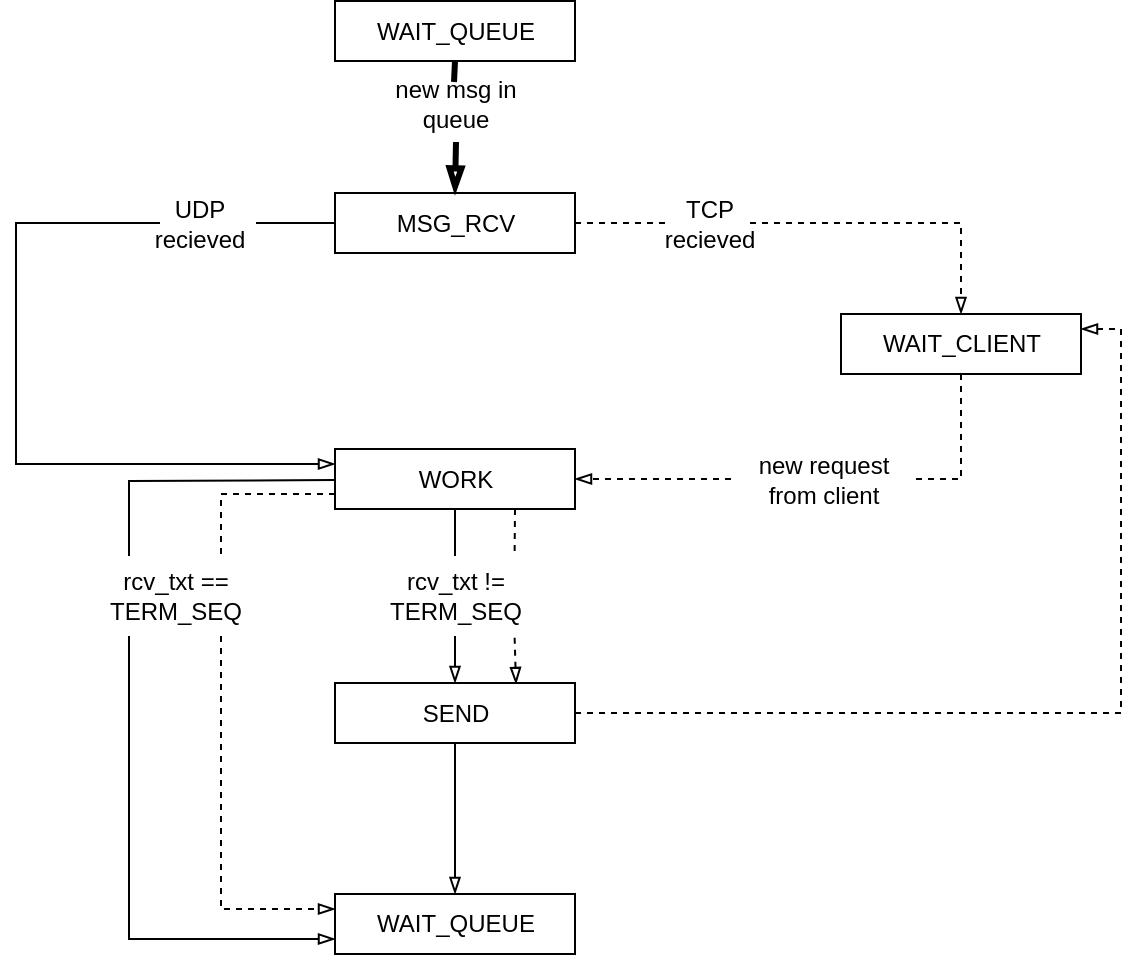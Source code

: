 <mxfile version="10.4.9" type="github"><diagram id="6dvnHG1m3vmrQf_y6KGc" name="Page-1"><mxGraphModel dx="579" dy="325" grid="0" gridSize="10" guides="1" tooltips="1" connect="1" arrows="1" fold="1" page="1" pageScale="1" pageWidth="827" pageHeight="583" background="none" math="0" shadow="0"><root><mxCell id="0"/><mxCell id="1" parent="0"/><mxCell id="-jwEHmoToY9I8rXiVObU-21" style="edgeStyle=orthogonalEdgeStyle;rounded=0;orthogonalLoop=1;jettySize=auto;html=1;exitX=0.5;exitY=1;exitDx=0;exitDy=0;strokeColor=#000000;endArrow=none;endFill=0;strokeWidth=3;" parent="1" source="-jwEHmoToY9I8rXiVObU-1" edge="1"><mxGeometry relative="1" as="geometry"><mxPoint x="434" y="75" as="targetPoint"/></mxGeometry></mxCell><mxCell id="-jwEHmoToY9I8rXiVObU-1" value="WAIT_QUEUE" style="rounded=0;whiteSpace=wrap;html=1;" parent="1" vertex="1"><mxGeometry x="374.5" y="34.5" width="120" height="30" as="geometry"/></mxCell><mxCell id="phduXjzitNLwMT7mVz9S-7" style="edgeStyle=orthogonalEdgeStyle;rounded=0;orthogonalLoop=1;jettySize=auto;html=1;exitX=0;exitY=0.5;exitDx=0;exitDy=0;endArrow=none;endFill=0;strokeWidth=1;" edge="1" parent="1" source="-jwEHmoToY9I8rXiVObU-2"><mxGeometry relative="1" as="geometry"><mxPoint x="335" y="146" as="targetPoint"/></mxGeometry></mxCell><mxCell id="phduXjzitNLwMT7mVz9S-9" style="edgeStyle=orthogonalEdgeStyle;rounded=0;orthogonalLoop=1;jettySize=auto;html=1;exitX=1;exitY=0.5;exitDx=0;exitDy=0;entryX=0;entryY=0.5;entryDx=0;entryDy=0;endArrow=none;endFill=0;strokeWidth=1;dashed=1;" edge="1" parent="1" source="-jwEHmoToY9I8rXiVObU-2" target="-jwEHmoToY9I8rXiVObU-7"><mxGeometry relative="1" as="geometry"/></mxCell><mxCell id="-jwEHmoToY9I8rXiVObU-2" value="MSG_RCV" style="rounded=0;whiteSpace=wrap;html=1;" parent="1" vertex="1"><mxGeometry x="374.5" y="130.5" width="120" height="30" as="geometry"/></mxCell><mxCell id="phduXjzitNLwMT7mVz9S-14" style="edgeStyle=orthogonalEdgeStyle;rounded=0;orthogonalLoop=1;jettySize=auto;html=1;exitX=0.5;exitY=1;exitDx=0;exitDy=0;entryX=0.5;entryY=0;entryDx=0;entryDy=0;endArrow=none;endFill=0;strokeWidth=1;" edge="1" parent="1" source="-jwEHmoToY9I8rXiVObU-4" target="-jwEHmoToY9I8rXiVObU-19"><mxGeometry relative="1" as="geometry"/></mxCell><mxCell id="phduXjzitNLwMT7mVz9S-16" style="edgeStyle=orthogonalEdgeStyle;rounded=0;orthogonalLoop=1;jettySize=auto;html=1;exitX=0.75;exitY=1;exitDx=0;exitDy=0;entryX=0.824;entryY=-0.042;entryDx=0;entryDy=0;entryPerimeter=0;dashed=1;endArrow=none;endFill=0;strokeWidth=1;" edge="1" parent="1" source="-jwEHmoToY9I8rXiVObU-4" target="-jwEHmoToY9I8rXiVObU-19"><mxGeometry relative="1" as="geometry"/></mxCell><mxCell id="phduXjzitNLwMT7mVz9S-19" style="edgeStyle=orthogonalEdgeStyle;rounded=0;orthogonalLoop=1;jettySize=auto;html=1;entryX=0.25;entryY=0;entryDx=0;entryDy=0;startArrow=none;startFill=0;endArrow=none;endFill=0;strokeWidth=1;" edge="1" parent="1" target="phduXjzitNLwMT7mVz9S-4"><mxGeometry relative="1" as="geometry"><mxPoint x="374" y="274" as="sourcePoint"/></mxGeometry></mxCell><mxCell id="phduXjzitNLwMT7mVz9S-25" style="edgeStyle=orthogonalEdgeStyle;rounded=0;orthogonalLoop=1;jettySize=auto;html=1;exitX=0;exitY=0.75;exitDx=0;exitDy=0;entryX=0.75;entryY=0;entryDx=0;entryDy=0;dashed=1;startArrow=none;startFill=0;endArrow=none;endFill=0;strokeWidth=1;" edge="1" parent="1" source="-jwEHmoToY9I8rXiVObU-4" target="phduXjzitNLwMT7mVz9S-4"><mxGeometry relative="1" as="geometry"/></mxCell><mxCell id="-jwEHmoToY9I8rXiVObU-4" value="WORK" style="rounded=0;whiteSpace=wrap;html=1;" parent="1" vertex="1"><mxGeometry x="374.5" y="258.5" width="120" height="30" as="geometry"/></mxCell><mxCell id="phduXjzitNLwMT7mVz9S-10" style="edgeStyle=orthogonalEdgeStyle;rounded=0;orthogonalLoop=1;jettySize=auto;html=1;exitX=1;exitY=0.5;exitDx=0;exitDy=0;entryX=0.5;entryY=0;entryDx=0;entryDy=0;endArrow=blockThin;endFill=0;strokeWidth=1;dashed=1;" edge="1" parent="1" source="-jwEHmoToY9I8rXiVObU-7" target="-jwEHmoToY9I8rXiVObU-11"><mxGeometry relative="1" as="geometry"/></mxCell><mxCell id="-jwEHmoToY9I8rXiVObU-7" value="TCP recieved" style="text;html=1;strokeColor=none;fillColor=none;align=center;verticalAlign=middle;whiteSpace=wrap;rounded=0;" parent="1" vertex="1"><mxGeometry x="542" y="135.5" width="40" height="20" as="geometry"/></mxCell><mxCell id="phduXjzitNLwMT7mVz9S-17" style="edgeStyle=orthogonalEdgeStyle;rounded=0;orthogonalLoop=1;jettySize=auto;html=1;entryX=0.824;entryY=1.017;entryDx=0;entryDy=0;entryPerimeter=0;dashed=1;endArrow=none;endFill=0;strokeWidth=1;startArrow=blockThin;startFill=0;" edge="1" parent="1" target="-jwEHmoToY9I8rXiVObU-19"><mxGeometry relative="1" as="geometry"><mxPoint x="465" y="376" as="sourcePoint"/></mxGeometry></mxCell><mxCell id="phduXjzitNLwMT7mVz9S-21" style="edgeStyle=orthogonalEdgeStyle;rounded=0;orthogonalLoop=1;jettySize=auto;html=1;exitX=0.5;exitY=1;exitDx=0;exitDy=0;entryX=0.5;entryY=0;entryDx=0;entryDy=0;startArrow=none;startFill=0;endArrow=blockThin;endFill=0;strokeWidth=1;" edge="1" parent="1" source="-jwEHmoToY9I8rXiVObU-9" target="-jwEHmoToY9I8rXiVObU-33"><mxGeometry relative="1" as="geometry"/></mxCell><mxCell id="phduXjzitNLwMT7mVz9S-24" style="edgeStyle=orthogonalEdgeStyle;rounded=0;orthogonalLoop=1;jettySize=auto;html=1;exitX=1;exitY=0.5;exitDx=0;exitDy=0;entryX=1;entryY=0.25;entryDx=0;entryDy=0;dashed=1;startArrow=none;startFill=0;endArrow=blockThin;endFill=0;strokeWidth=1;" edge="1" parent="1" source="-jwEHmoToY9I8rXiVObU-9" target="-jwEHmoToY9I8rXiVObU-11"><mxGeometry relative="1" as="geometry"/></mxCell><mxCell id="-jwEHmoToY9I8rXiVObU-9" value="SEND" style="rounded=0;whiteSpace=wrap;html=1;" parent="1" vertex="1"><mxGeometry x="374.5" y="375.5" width="120" height="30" as="geometry"/></mxCell><mxCell id="phduXjzitNLwMT7mVz9S-12" style="edgeStyle=orthogonalEdgeStyle;rounded=0;orthogonalLoop=1;jettySize=auto;html=1;exitX=0.5;exitY=1;exitDx=0;exitDy=0;entryX=1;entryY=0.5;entryDx=0;entryDy=0;dashed=1;endArrow=none;endFill=0;strokeWidth=1;" edge="1" parent="1" source="-jwEHmoToY9I8rXiVObU-11" target="-jwEHmoToY9I8rXiVObU-29"><mxGeometry relative="1" as="geometry"/></mxCell><mxCell id="-jwEHmoToY9I8rXiVObU-11" value="WAIT_CLIENT" style="rounded=0;whiteSpace=wrap;html=1;" parent="1" vertex="1"><mxGeometry x="627.5" y="191" width="120" height="30" as="geometry"/></mxCell><mxCell id="-jwEHmoToY9I8rXiVObU-22" style="edgeStyle=orthogonalEdgeStyle;rounded=0;orthogonalLoop=1;jettySize=auto;html=1;entryX=0.5;entryY=0;entryDx=0;entryDy=0;endArrow=blockThin;endFill=0;strokeColor=#000000;strokeWidth=3;" parent="1" target="-jwEHmoToY9I8rXiVObU-2" edge="1"><mxGeometry relative="1" as="geometry"><mxPoint x="435" y="105" as="sourcePoint"/></mxGeometry></mxCell><mxCell id="-jwEHmoToY9I8rXiVObU-12" value="new msg in queue" style="text;html=1;strokeColor=none;fillColor=none;align=center;verticalAlign=middle;whiteSpace=wrap;rounded=0;" parent="1" vertex="1"><mxGeometry x="394.5" y="76" width="80" height="20" as="geometry"/></mxCell><mxCell id="phduXjzitNLwMT7mVz9S-8" style="edgeStyle=orthogonalEdgeStyle;rounded=0;orthogonalLoop=1;jettySize=auto;html=1;entryX=0;entryY=0.25;entryDx=0;entryDy=0;endArrow=blockThin;endFill=0;strokeWidth=1;exitX=0;exitY=0.5;exitDx=0;exitDy=0;" edge="1" parent="1" source="-jwEHmoToY9I8rXiVObU-15" target="-jwEHmoToY9I8rXiVObU-4"><mxGeometry relative="1" as="geometry"><mxPoint x="307" y="163" as="sourcePoint"/><Array as="points"><mxPoint x="215" y="146"/><mxPoint x="215" y="266"/></Array></mxGeometry></mxCell><mxCell id="-jwEHmoToY9I8rXiVObU-15" value="UDP recieved" style="text;html=1;strokeColor=none;fillColor=none;align=center;verticalAlign=middle;whiteSpace=wrap;rounded=0;" parent="1" vertex="1"><mxGeometry x="287" y="135.5" width="40" height="20" as="geometry"/></mxCell><mxCell id="phduXjzitNLwMT7mVz9S-15" style="edgeStyle=orthogonalEdgeStyle;rounded=0;orthogonalLoop=1;jettySize=auto;html=1;exitX=0.5;exitY=1;exitDx=0;exitDy=0;entryX=0.5;entryY=0;entryDx=0;entryDy=0;endArrow=blockThin;endFill=0;strokeWidth=1;" edge="1" parent="1" source="-jwEHmoToY9I8rXiVObU-19" target="-jwEHmoToY9I8rXiVObU-9"><mxGeometry relative="1" as="geometry"/></mxCell><mxCell id="-jwEHmoToY9I8rXiVObU-19" value="&lt;div&gt;rcv_txt != TERM_SEQ&lt;/div&gt;" style="text;html=1;strokeColor=none;fillColor=none;align=center;verticalAlign=middle;whiteSpace=wrap;rounded=0;" parent="1" vertex="1"><mxGeometry x="388.5" y="312" width="92" height="40" as="geometry"/></mxCell><mxCell id="phduXjzitNLwMT7mVz9S-13" style="edgeStyle=orthogonalEdgeStyle;rounded=0;orthogonalLoop=1;jettySize=auto;html=1;exitX=0;exitY=0.5;exitDx=0;exitDy=0;entryX=1;entryY=0.5;entryDx=0;entryDy=0;dashed=1;endArrow=blockThin;endFill=0;strokeWidth=1;" edge="1" parent="1" source="-jwEHmoToY9I8rXiVObU-29" target="-jwEHmoToY9I8rXiVObU-4"><mxGeometry relative="1" as="geometry"/></mxCell><mxCell id="-jwEHmoToY9I8rXiVObU-29" value="new request from client" style="text;html=1;strokeColor=none;fillColor=none;align=center;verticalAlign=middle;whiteSpace=wrap;rounded=0;" parent="1" vertex="1"><mxGeometry x="572.5" y="253.5" width="92" height="40" as="geometry"/></mxCell><mxCell id="-jwEHmoToY9I8rXiVObU-33" value="WAIT_QUEUE" style="rounded=0;whiteSpace=wrap;html=1;" parent="1" vertex="1"><mxGeometry x="374.5" y="481" width="120" height="30" as="geometry"/></mxCell><mxCell id="phduXjzitNLwMT7mVz9S-20" style="edgeStyle=orthogonalEdgeStyle;rounded=0;orthogonalLoop=1;jettySize=auto;html=1;exitX=0.25;exitY=1;exitDx=0;exitDy=0;entryX=0;entryY=0.75;entryDx=0;entryDy=0;startArrow=none;startFill=0;endArrow=blockThin;endFill=0;strokeWidth=1;" edge="1" parent="1" source="phduXjzitNLwMT7mVz9S-4" target="-jwEHmoToY9I8rXiVObU-33"><mxGeometry relative="1" as="geometry"/></mxCell><mxCell id="phduXjzitNLwMT7mVz9S-26" style="edgeStyle=orthogonalEdgeStyle;rounded=0;orthogonalLoop=1;jettySize=auto;html=1;exitX=0.75;exitY=1;exitDx=0;exitDy=0;entryX=0;entryY=0.25;entryDx=0;entryDy=0;dashed=1;startArrow=none;startFill=0;endArrow=blockThin;endFill=0;strokeWidth=1;" edge="1" parent="1" source="phduXjzitNLwMT7mVz9S-4" target="-jwEHmoToY9I8rXiVObU-33"><mxGeometry relative="1" as="geometry"/></mxCell><mxCell id="phduXjzitNLwMT7mVz9S-4" value="&lt;div&gt;rcv_txt == TERM_SEQ&lt;/div&gt;" style="text;html=1;strokeColor=none;fillColor=none;align=center;verticalAlign=middle;whiteSpace=wrap;rounded=0;" vertex="1" parent="1"><mxGeometry x="248.5" y="312" width="92" height="40" as="geometry"/></mxCell></root></mxGraphModel></diagram></mxfile>